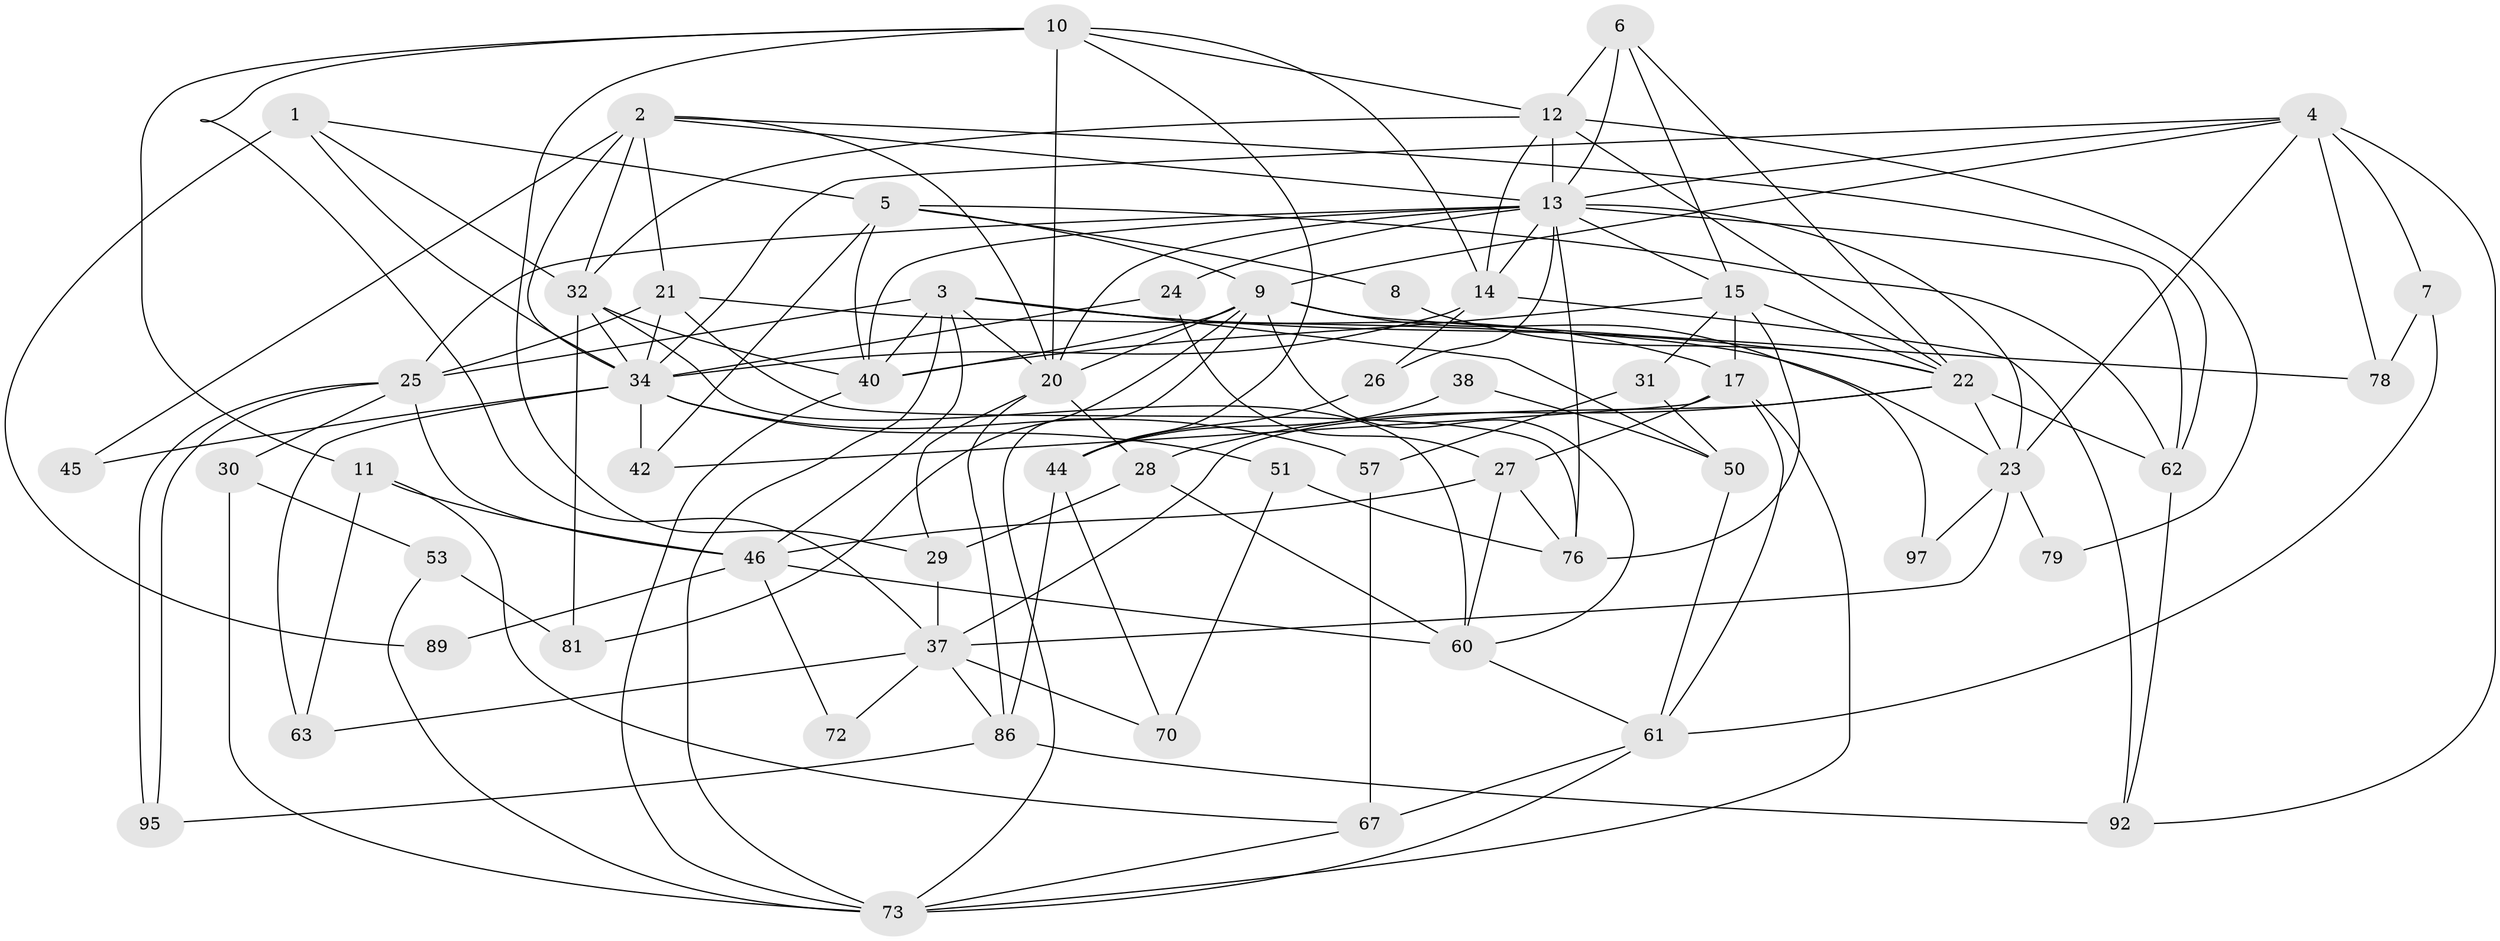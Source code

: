 // original degree distribution, {5: 0.2268041237113402, 4: 0.25773195876288657, 3: 0.31958762886597936, 2: 0.09278350515463918, 6: 0.08247422680412371, 10: 0.010309278350515464, 9: 0.010309278350515464}
// Generated by graph-tools (version 1.1) at 2025/11/02/27/25 16:11:20]
// undirected, 58 vertices, 147 edges
graph export_dot {
graph [start="1"]
  node [color=gray90,style=filled];
  1 [super="+48"];
  2 [super="+35"];
  3 [super="+80"];
  4 [super="+49"];
  5 [super="+65"];
  6 [super="+85"];
  7 [super="+36"];
  8;
  9 [super="+54"];
  10 [super="+55"];
  11 [super="+33"];
  12 [super="+16"];
  13 [super="+41"];
  14 [super="+87"];
  15 [super="+19"];
  17 [super="+18"];
  20 [super="+52"];
  21 [super="+59"];
  22 [super="+43"];
  23 [super="+66"];
  24;
  25 [super="+68"];
  26;
  27 [super="+90"];
  28 [super="+39"];
  29;
  30;
  31;
  32 [super="+47"];
  34 [super="+75"];
  37 [super="+77"];
  38;
  40 [super="+58"];
  42 [super="+71"];
  44 [super="+56"];
  45;
  46 [super="+64"];
  50 [super="+84"];
  51 [super="+69"];
  53;
  57 [super="+93"];
  60 [super="+82"];
  61 [super="+83"];
  62 [super="+74"];
  63;
  67;
  70;
  72;
  73 [super="+96"];
  76 [super="+88"];
  78;
  79;
  81;
  86 [super="+91"];
  89;
  92 [super="+94"];
  95;
  97;
  1 -- 5;
  1 -- 89;
  1 -- 32;
  1 -- 34;
  2 -- 20;
  2 -- 62;
  2 -- 34;
  2 -- 32;
  2 -- 45;
  2 -- 21;
  2 -- 13;
  3 -- 20;
  3 -- 25;
  3 -- 50;
  3 -- 22;
  3 -- 73;
  3 -- 40;
  3 -- 17;
  3 -- 46;
  4 -- 9;
  4 -- 13;
  4 -- 23;
  4 -- 7;
  4 -- 92;
  4 -- 78;
  4 -- 34;
  5 -- 9;
  5 -- 8;
  5 -- 62;
  5 -- 40;
  5 -- 42;
  6 -- 13;
  6 -- 12 [weight=2];
  6 -- 22;
  6 -- 15;
  7 -- 78;
  7 -- 61;
  8 -- 22;
  9 -- 20;
  9 -- 81;
  9 -- 60;
  9 -- 78;
  9 -- 97;
  9 -- 73;
  9 -- 40;
  10 -- 37;
  10 -- 20;
  10 -- 14;
  10 -- 11;
  10 -- 12;
  10 -- 29;
  10 -- 44;
  11 -- 63;
  11 -- 67;
  11 -- 46;
  12 -- 14;
  12 -- 22;
  12 -- 32;
  12 -- 13;
  12 -- 79;
  13 -- 26;
  13 -- 40;
  13 -- 76;
  13 -- 23;
  13 -- 24;
  13 -- 15;
  13 -- 14;
  13 -- 20;
  13 -- 25;
  13 -- 62;
  14 -- 26;
  14 -- 34;
  14 -- 92 [weight=2];
  15 -- 17;
  15 -- 31;
  15 -- 76;
  15 -- 22;
  15 -- 40;
  17 -- 27;
  17 -- 61;
  17 -- 73;
  17 -- 42;
  20 -- 29;
  20 -- 86;
  20 -- 28;
  21 -- 34;
  21 -- 76;
  21 -- 23;
  21 -- 25;
  22 -- 23;
  22 -- 37;
  22 -- 62;
  22 -- 28;
  23 -- 79;
  23 -- 37;
  23 -- 97;
  24 -- 27;
  24 -- 34;
  25 -- 95;
  25 -- 95;
  25 -- 30;
  25 -- 46;
  26 -- 44;
  27 -- 60;
  27 -- 76;
  27 -- 46;
  28 -- 60;
  28 -- 29;
  29 -- 37;
  30 -- 73;
  30 -- 53;
  31 -- 57;
  31 -- 50;
  32 -- 40;
  32 -- 60;
  32 -- 34;
  32 -- 81;
  34 -- 45;
  34 -- 57 [weight=2];
  34 -- 42;
  34 -- 51;
  34 -- 63;
  37 -- 63;
  37 -- 70;
  37 -- 72;
  37 -- 86;
  38 -- 50;
  38 -- 44;
  40 -- 73;
  44 -- 86;
  44 -- 70;
  46 -- 72;
  46 -- 89;
  46 -- 60;
  50 -- 61;
  51 -- 76;
  51 -- 70;
  53 -- 73;
  53 -- 81;
  57 -- 67 [weight=2];
  60 -- 61;
  61 -- 67;
  61 -- 73;
  62 -- 92;
  67 -- 73;
  86 -- 95;
  86 -- 92;
}
